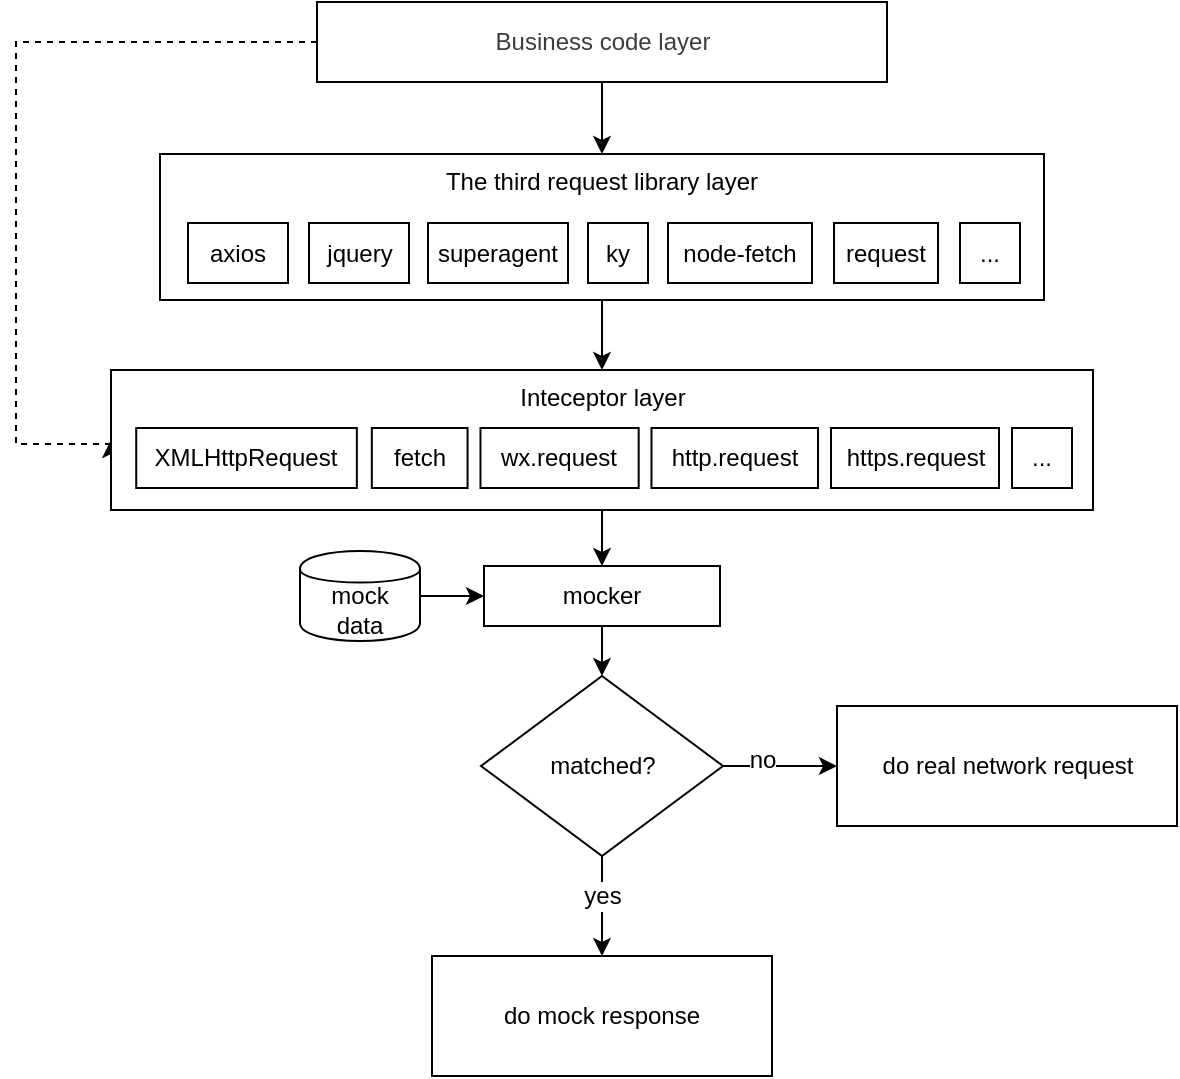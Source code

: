 <mxfile version="12.2.4" pages="1"><diagram id="ibei7k8ae0lceDVTS_aF" name="Page-1"><mxGraphModel dx="1364" dy="782" grid="1" gridSize="10" guides="1" tooltips="1" connect="1" arrows="1" fold="1" page="1" pageScale="1" pageWidth="827" pageHeight="1169" background="none" math="0" shadow="0"><root><mxCell id="0"/><mxCell id="1" parent="0"/><mxCell id="47" style="edgeStyle=orthogonalEdgeStyle;rounded=0;orthogonalLoop=1;jettySize=auto;html=1;dashed=1;exitX=0;exitY=0.5;exitDx=0;exitDy=0;entryX=0;entryY=0.5;entryDx=0;entryDy=0;" parent="1" source="18" target="76" edge="1"><mxGeometry relative="1" as="geometry"><mxPoint x="70" y="312" as="targetPoint"/><Array as="points"><mxPoint x="70" y="66"/><mxPoint x="70" y="267"/></Array><mxPoint x="130" y="82" as="sourcePoint"/></mxGeometry></mxCell><mxCell id="98" style="edgeStyle=orthogonalEdgeStyle;rounded=0;orthogonalLoop=1;jettySize=auto;html=1;entryX=0.5;entryY=0;entryDx=0;entryDy=0;" parent="1" source="18" target="61" edge="1"><mxGeometry relative="1" as="geometry"/></mxCell><mxCell id="18" value="&lt;span style=&quot;color: rgb(61 , 61 , 61) ; font-family: &amp;#34;arial&amp;#34; , sans-serif&quot;&gt;Business code layer&lt;/span&gt;" style="rounded=0;whiteSpace=wrap;html=1;" parent="1" vertex="1"><mxGeometry x="220.5" y="46" width="285" height="40" as="geometry"/></mxCell><mxCell id="58" style="edgeStyle=orthogonalEdgeStyle;rounded=0;orthogonalLoop=1;jettySize=auto;html=1;entryX=0.5;entryY=0;entryDx=0;entryDy=0;" parent="1" source="20" target="51" edge="1"><mxGeometry relative="1" as="geometry"/></mxCell><mxCell id="20" value="mocker" style="rounded=0;whiteSpace=wrap;html=1;" parent="1" vertex="1"><mxGeometry x="304" y="328" width="118" height="30" as="geometry"/></mxCell><mxCell id="48" value="do real network request" style="rounded=0;whiteSpace=wrap;html=1;" parent="1" vertex="1"><mxGeometry x="480.5" y="398" width="170" height="60" as="geometry"/></mxCell><mxCell id="53" style="edgeStyle=orthogonalEdgeStyle;rounded=0;orthogonalLoop=1;jettySize=auto;html=1;entryX=0;entryY=0.5;entryDx=0;entryDy=0;" parent="1" source="51" target="48" edge="1"><mxGeometry relative="1" as="geometry"/></mxCell><mxCell id="55" value="no" style="text;html=1;resizable=0;points=[];align=center;verticalAlign=middle;labelBackgroundColor=#ffffff;" parent="53" vertex="1" connectable="0"><mxGeometry x="-0.333" y="3" relative="1" as="geometry"><mxPoint as="offset"/></mxGeometry></mxCell><mxCell id="54" style="edgeStyle=orthogonalEdgeStyle;rounded=0;orthogonalLoop=1;jettySize=auto;html=1;entryX=0.5;entryY=0;entryDx=0;entryDy=0;" parent="1" source="51" target="57" edge="1"><mxGeometry relative="1" as="geometry"><mxPoint x="363.5" y="518" as="targetPoint"/></mxGeometry></mxCell><mxCell id="56" value="yes" style="text;html=1;resizable=0;points=[];align=center;verticalAlign=middle;labelBackgroundColor=#ffffff;" parent="54" vertex="1" connectable="0"><mxGeometry x="-0.758" relative="1" as="geometry"><mxPoint x="-0.5" y="13.5" as="offset"/></mxGeometry></mxCell><mxCell id="51" value="matched?" style="rhombus;whiteSpace=wrap;html=1;" parent="1" vertex="1"><mxGeometry x="302.5" y="383" width="121" height="90" as="geometry"/></mxCell><mxCell id="57" value="do mock response" style="rounded=0;whiteSpace=wrap;html=1;" parent="1" vertex="1"><mxGeometry x="278" y="523" width="170" height="60" as="geometry"/></mxCell><mxCell id="60" style="edgeStyle=orthogonalEdgeStyle;rounded=0;orthogonalLoop=1;jettySize=auto;html=1;entryX=0;entryY=0.5;entryDx=0;entryDy=0;" parent="1" source="59" target="20" edge="1"><mxGeometry relative="1" as="geometry"/></mxCell><mxCell id="59" value="mock&lt;br&gt;data" style="shape=cylinder;whiteSpace=wrap;html=1;boundedLbl=1;backgroundOutline=1;" parent="1" vertex="1"><mxGeometry x="212" y="320.5" width="60" height="45" as="geometry"/></mxCell><mxCell id="95" value="" style="group" parent="1" vertex="1" connectable="0"><mxGeometry x="117.5" y="230" width="491" height="70" as="geometry"/></mxCell><mxCell id="76" value="Inteceptor layer" style="rounded=0;whiteSpace=wrap;html=1;horizontal=1;verticalAlign=top;" parent="95" vertex="1"><mxGeometry width="491" height="70" as="geometry"/></mxCell><mxCell id="77" value="XMLHttpRequest" style="rounded=0;whiteSpace=wrap;html=1;" parent="95" vertex="1"><mxGeometry x="12.611" y="29" width="110.317" height="30" as="geometry"/></mxCell><mxCell id="79" value="fetch" style="rounded=0;whiteSpace=wrap;html=1;" parent="95" vertex="1"><mxGeometry x="130.416" y="29" width="47.873" height="30" as="geometry"/></mxCell><mxCell id="80" value="wx.request" style="rounded=0;whiteSpace=wrap;html=1;" parent="95" vertex="1"><mxGeometry x="184.738" y="29" width="79.095" height="30" as="geometry"/></mxCell><mxCell id="82" value="http.request" style="rounded=0;whiteSpace=wrap;html=1;" parent="95" vertex="1"><mxGeometry x="270.24" y="29" width="83.258" height="30" as="geometry"/></mxCell><mxCell id="83" value="https.request" style="rounded=0;whiteSpace=wrap;html=1;" parent="95" vertex="1"><mxGeometry x="360" y="29" width="84" height="30" as="geometry"/></mxCell><mxCell id="94" value="..." style="rounded=0;whiteSpace=wrap;html=1;" parent="95" vertex="1"><mxGeometry x="450.5" y="29" width="30" height="30" as="geometry"/></mxCell><mxCell id="96" value="" style="group" parent="1" vertex="1" connectable="0"><mxGeometry x="142" y="122" width="442" height="73" as="geometry"/></mxCell><mxCell id="61" value="The third request library layer" style="rounded=0;whiteSpace=wrap;html=1;horizontal=1;verticalAlign=top;" parent="96" vertex="1"><mxGeometry width="442" height="73" as="geometry"/></mxCell><mxCell id="62" value="axios" style="rounded=0;whiteSpace=wrap;html=1;" parent="96" vertex="1"><mxGeometry x="14" y="34.5" width="50" height="30" as="geometry"/></mxCell><mxCell id="63" value="jquery" style="rounded=0;whiteSpace=wrap;html=1;" parent="96" vertex="1"><mxGeometry x="74.5" y="34.5" width="50" height="30" as="geometry"/></mxCell><mxCell id="64" value="superagent" style="rounded=0;whiteSpace=wrap;html=1;" parent="96" vertex="1"><mxGeometry x="134" y="34.5" width="70" height="30" as="geometry"/></mxCell><mxCell id="65" value="ky" style="rounded=0;whiteSpace=wrap;html=1;" parent="96" vertex="1"><mxGeometry x="214" y="34.5" width="30" height="30" as="geometry"/></mxCell><mxCell id="66" value="node-fetch" style="rounded=0;whiteSpace=wrap;html=1;" parent="96" vertex="1"><mxGeometry x="254" y="34.5" width="72" height="30" as="geometry"/></mxCell><mxCell id="67" value="request" style="rounded=0;whiteSpace=wrap;html=1;" parent="96" vertex="1"><mxGeometry x="337" y="34.5" width="52" height="30" as="geometry"/></mxCell><mxCell id="68" value="..." style="rounded=0;whiteSpace=wrap;html=1;" parent="96" vertex="1"><mxGeometry x="400" y="34.5" width="30" height="30" as="geometry"/></mxCell><mxCell id="101" style="edgeStyle=orthogonalEdgeStyle;rounded=0;orthogonalLoop=1;jettySize=auto;html=1;entryX=0.5;entryY=0;entryDx=0;entryDy=0;" parent="1" source="76" target="20" edge="1"><mxGeometry relative="1" as="geometry"/></mxCell><mxCell id="102" style="edgeStyle=orthogonalEdgeStyle;rounded=0;orthogonalLoop=1;jettySize=auto;html=1;entryX=0.5;entryY=0;entryDx=0;entryDy=0;" parent="1" source="61" target="76" edge="1"><mxGeometry relative="1" as="geometry"/></mxCell></root></mxGraphModel></diagram></mxfile>
